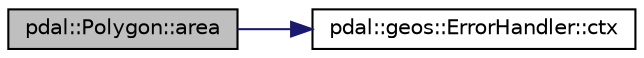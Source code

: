 digraph "pdal::Polygon::area"
{
  edge [fontname="Helvetica",fontsize="10",labelfontname="Helvetica",labelfontsize="10"];
  node [fontname="Helvetica",fontsize="10",shape=record];
  rankdir="LR";
  Node1 [label="pdal::Polygon::area",height=0.2,width=0.4,color="black", fillcolor="grey75", style="filled", fontcolor="black"];
  Node1 -> Node2 [color="midnightblue",fontsize="10",style="solid",fontname="Helvetica"];
  Node2 [label="pdal::geos::ErrorHandler::ctx",height=0.2,width=0.4,color="black", fillcolor="white", style="filled",URL="$classpdal_1_1geos_1_1ErrorHandler.html#a54bdaa70ba8baee1c8ad8f9f47572c8d"];
}
